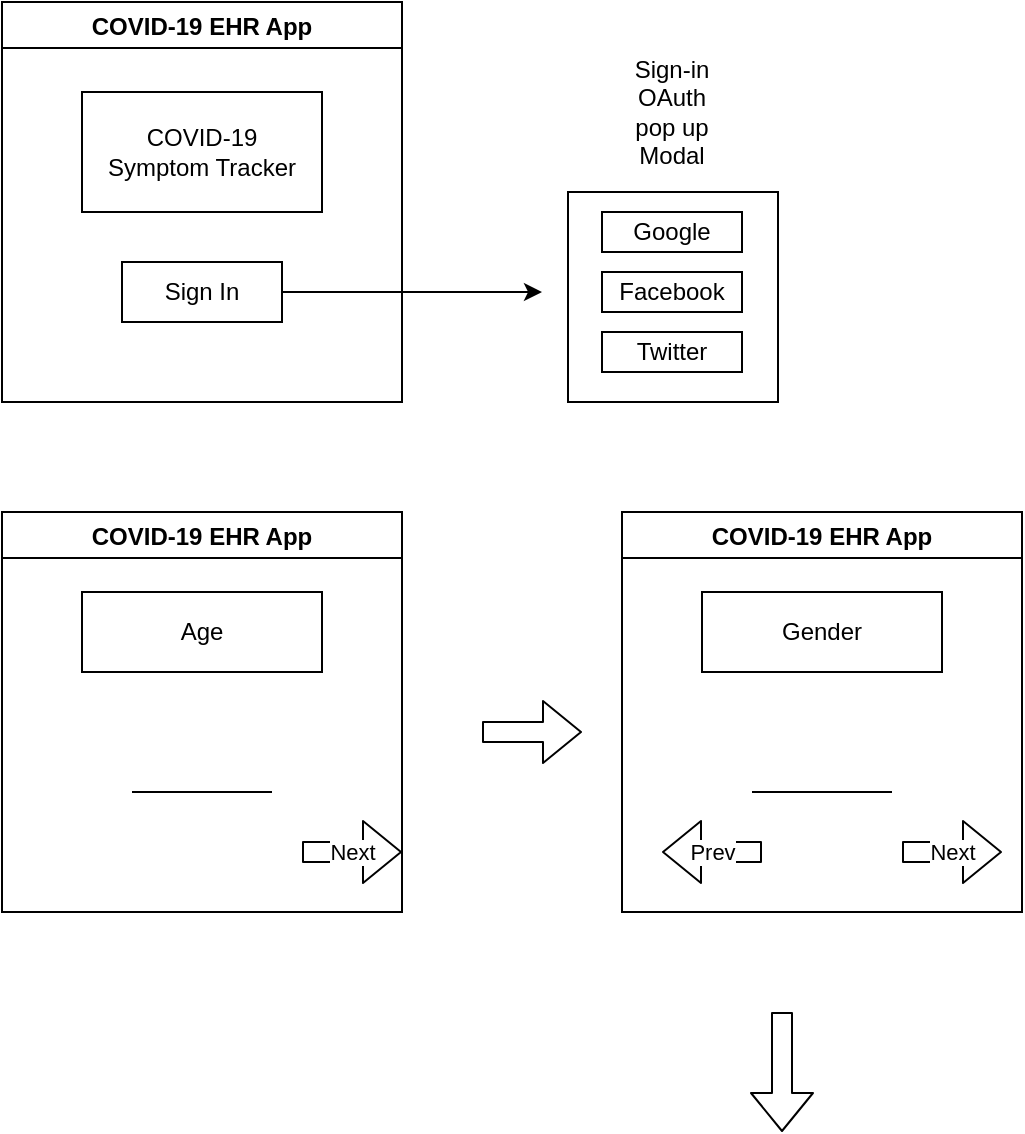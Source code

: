<mxfile version="12.8.4" type="github">
  <diagram id="suOtVGOhvK3H6NPYOFTb" name="Page-1">
    <mxGraphModel dx="682" dy="480" grid="1" gridSize="10" guides="1" tooltips="1" connect="1" arrows="1" fold="1" page="1" pageScale="1" pageWidth="850" pageHeight="1100" math="0" shadow="0">
      <root>
        <mxCell id="0" />
        <mxCell id="1" parent="0" />
        <mxCell id="hsvIuuonFDnjHOsvkIpz-1" value="" style="whiteSpace=wrap;html=1;aspect=fixed;" parent="1" vertex="1">
          <mxGeometry x="373" y="130" width="105" height="105" as="geometry" />
        </mxCell>
        <mxCell id="hsvIuuonFDnjHOsvkIpz-2" value="COVID-19 EHR App" style="swimlane;" parent="1" vertex="1">
          <mxGeometry x="90" y="35" width="200" height="200" as="geometry" />
        </mxCell>
        <mxCell id="hsvIuuonFDnjHOsvkIpz-5" value="Sign In" style="rounded=0;whiteSpace=wrap;html=1;" parent="hsvIuuonFDnjHOsvkIpz-2" vertex="1">
          <mxGeometry x="60" y="130" width="80" height="30" as="geometry" />
        </mxCell>
        <mxCell id="hsvIuuonFDnjHOsvkIpz-19" value="COVID-19 &lt;br&gt;Symptom Tracker" style="rounded=0;whiteSpace=wrap;html=1;" parent="hsvIuuonFDnjHOsvkIpz-2" vertex="1">
          <mxGeometry x="40" y="45" width="120" height="60" as="geometry" />
        </mxCell>
        <mxCell id="hsvIuuonFDnjHOsvkIpz-9" value="" style="endArrow=classic;html=1;exitX=1;exitY=0.5;exitDx=0;exitDy=0;" parent="1" source="hsvIuuonFDnjHOsvkIpz-5" edge="1">
          <mxGeometry width="50" height="50" relative="1" as="geometry">
            <mxPoint x="330" y="270" as="sourcePoint" />
            <mxPoint x="360" y="180" as="targetPoint" />
          </mxGeometry>
        </mxCell>
        <mxCell id="hsvIuuonFDnjHOsvkIpz-11" value="Sign-in OAuth&lt;br&gt;pop up Modal" style="text;html=1;strokeColor=none;fillColor=none;align=center;verticalAlign=middle;whiteSpace=wrap;rounded=0;" parent="1" vertex="1">
          <mxGeometry x="390" y="60" width="70" height="60" as="geometry" />
        </mxCell>
        <mxCell id="hsvIuuonFDnjHOsvkIpz-13" value="Google" style="rounded=0;whiteSpace=wrap;html=1;" parent="1" vertex="1">
          <mxGeometry x="390" y="140" width="70" height="20" as="geometry" />
        </mxCell>
        <mxCell id="hsvIuuonFDnjHOsvkIpz-14" value="Facebook" style="rounded=0;whiteSpace=wrap;html=1;" parent="1" vertex="1">
          <mxGeometry x="390" y="170" width="70" height="20" as="geometry" />
        </mxCell>
        <mxCell id="hsvIuuonFDnjHOsvkIpz-16" value="Twitter" style="rounded=0;whiteSpace=wrap;html=1;" parent="1" vertex="1">
          <mxGeometry x="390" y="200" width="70" height="20" as="geometry" />
        </mxCell>
        <mxCell id="hsvIuuonFDnjHOsvkIpz-22" value="COVID-19 EHR App" style="swimlane;" parent="1" vertex="1">
          <mxGeometry x="90" y="290" width="200" height="200" as="geometry" />
        </mxCell>
        <mxCell id="hsvIuuonFDnjHOsvkIpz-25" value="Age" style="rounded=0;whiteSpace=wrap;html=1;" parent="hsvIuuonFDnjHOsvkIpz-22" vertex="1">
          <mxGeometry x="40" y="40" width="120" height="40" as="geometry" />
        </mxCell>
        <mxCell id="hsvIuuonFDnjHOsvkIpz-26" value="" style="endArrow=none;html=1;" parent="hsvIuuonFDnjHOsvkIpz-22" edge="1">
          <mxGeometry width="50" height="50" relative="1" as="geometry">
            <mxPoint x="65" y="140" as="sourcePoint" />
            <mxPoint x="135" y="140" as="targetPoint" />
          </mxGeometry>
        </mxCell>
        <mxCell id="_MpFShfPQ4OcshgmICSM-7" value="Next" style="shape=flexArrow;endArrow=classic;html=1;" edge="1" parent="hsvIuuonFDnjHOsvkIpz-22">
          <mxGeometry width="50" height="50" relative="1" as="geometry">
            <mxPoint x="150" y="170" as="sourcePoint" />
            <mxPoint x="200" y="170" as="targetPoint" />
          </mxGeometry>
        </mxCell>
        <mxCell id="_MpFShfPQ4OcshgmICSM-1" value="" style="shape=flexArrow;endArrow=classic;html=1;" edge="1" parent="1">
          <mxGeometry width="50" height="50" relative="1" as="geometry">
            <mxPoint x="330" y="400" as="sourcePoint" />
            <mxPoint x="380" y="400" as="targetPoint" />
          </mxGeometry>
        </mxCell>
        <mxCell id="_MpFShfPQ4OcshgmICSM-2" value="COVID-19 EHR App" style="swimlane;" vertex="1" parent="1">
          <mxGeometry x="400" y="290" width="200" height="200" as="geometry" />
        </mxCell>
        <mxCell id="_MpFShfPQ4OcshgmICSM-3" value="Gender" style="rounded=0;whiteSpace=wrap;html=1;" vertex="1" parent="_MpFShfPQ4OcshgmICSM-2">
          <mxGeometry x="40" y="40" width="120" height="40" as="geometry" />
        </mxCell>
        <mxCell id="_MpFShfPQ4OcshgmICSM-4" value="" style="endArrow=none;html=1;" edge="1" parent="_MpFShfPQ4OcshgmICSM-2">
          <mxGeometry width="50" height="50" relative="1" as="geometry">
            <mxPoint x="65" y="140" as="sourcePoint" />
            <mxPoint x="135" y="140" as="targetPoint" />
          </mxGeometry>
        </mxCell>
        <mxCell id="_MpFShfPQ4OcshgmICSM-8" value="Next" style="shape=flexArrow;endArrow=classic;html=1;" edge="1" parent="_MpFShfPQ4OcshgmICSM-2">
          <mxGeometry width="50" height="50" relative="1" as="geometry">
            <mxPoint x="140" y="170" as="sourcePoint" />
            <mxPoint x="190" y="170" as="targetPoint" />
          </mxGeometry>
        </mxCell>
        <mxCell id="_MpFShfPQ4OcshgmICSM-10" value="Prev" style="shape=flexArrow;endArrow=classic;html=1;" edge="1" parent="_MpFShfPQ4OcshgmICSM-2">
          <mxGeometry width="50" height="50" relative="1" as="geometry">
            <mxPoint x="70" y="170" as="sourcePoint" />
            <mxPoint x="20" y="170" as="targetPoint" />
          </mxGeometry>
        </mxCell>
        <mxCell id="_MpFShfPQ4OcshgmICSM-5" value="" style="shape=flexArrow;endArrow=classic;html=1;" edge="1" parent="1">
          <mxGeometry width="50" height="50" relative="1" as="geometry">
            <mxPoint x="480" y="540" as="sourcePoint" />
            <mxPoint x="480" y="600" as="targetPoint" />
          </mxGeometry>
        </mxCell>
      </root>
    </mxGraphModel>
  </diagram>
</mxfile>
